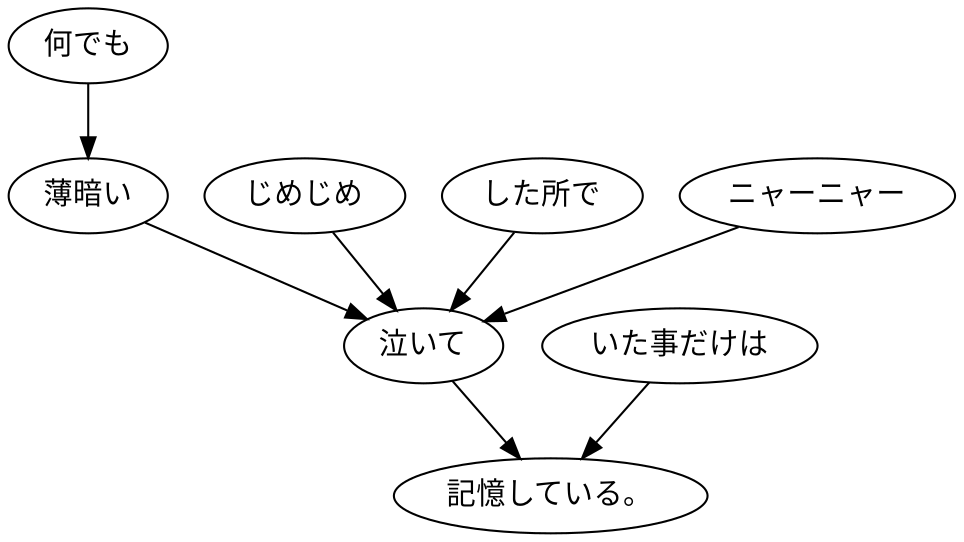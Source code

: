 digraph graph4 {
	node0 [label="何でも"];
	node1 [label="薄暗い"];
	node2 [label="じめじめ"];
	node3 [label="した所で"];
	node4 [label="ニャーニャー"];
	node5 [label="泣いて"];
	node6 [label="いた事だけは"];
	node7 [label="記憶している。"];
	node0 -> node1;
	node1 -> node5;
	node2 -> node5;
	node3 -> node5;
	node4 -> node5;
	node5 -> node7;
	node6 -> node7;
}
